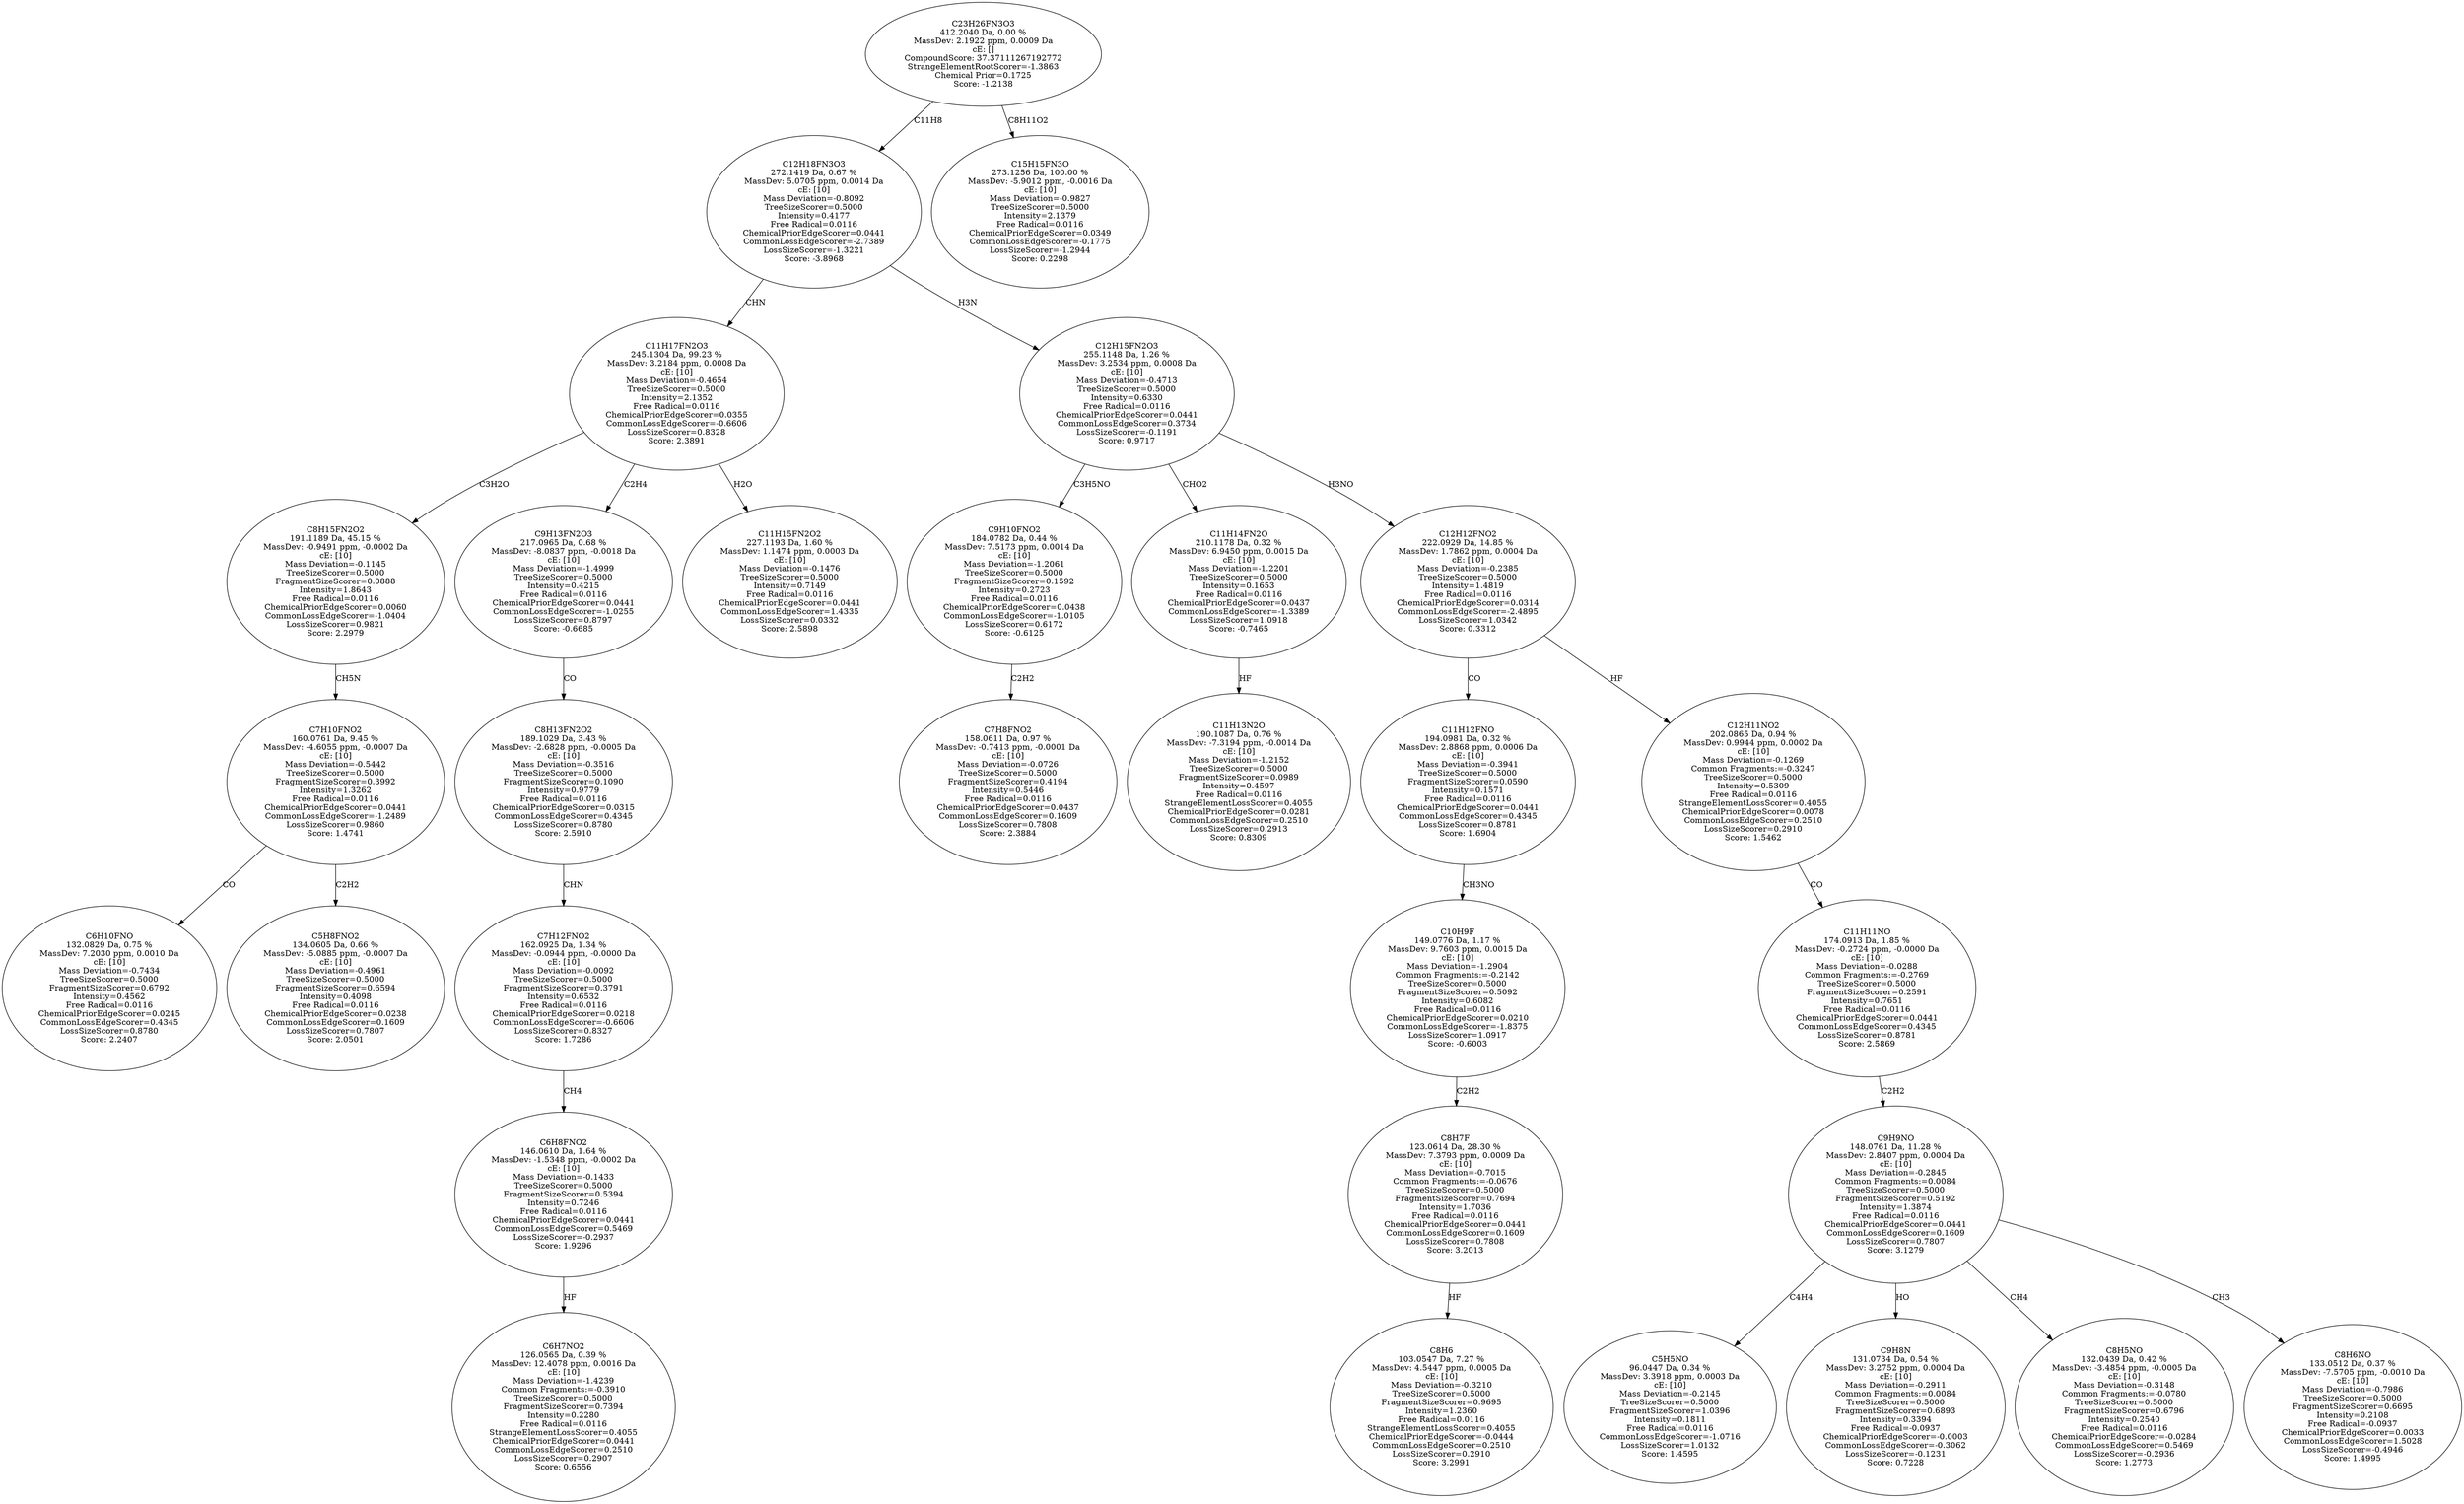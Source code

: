 strict digraph {
v1 [label="C6H10FNO\n132.0829 Da, 0.75 %\nMassDev: 7.2030 ppm, 0.0010 Da\ncE: [10]\nMass Deviation=-0.7434\nTreeSizeScorer=0.5000\nFragmentSizeScorer=0.6792\nIntensity=0.4562\nFree Radical=0.0116\nChemicalPriorEdgeScorer=0.0245\nCommonLossEdgeScorer=0.4345\nLossSizeScorer=0.8780\nScore: 2.2407"];
v2 [label="C5H8FNO2\n134.0605 Da, 0.66 %\nMassDev: -5.0885 ppm, -0.0007 Da\ncE: [10]\nMass Deviation=-0.4961\nTreeSizeScorer=0.5000\nFragmentSizeScorer=0.6594\nIntensity=0.4098\nFree Radical=0.0116\nChemicalPriorEdgeScorer=0.0238\nCommonLossEdgeScorer=0.1609\nLossSizeScorer=0.7807\nScore: 2.0501"];
v3 [label="C7H10FNO2\n160.0761 Da, 9.45 %\nMassDev: -4.6055 ppm, -0.0007 Da\ncE: [10]\nMass Deviation=-0.5442\nTreeSizeScorer=0.5000\nFragmentSizeScorer=0.3992\nIntensity=1.3262\nFree Radical=0.0116\nChemicalPriorEdgeScorer=0.0441\nCommonLossEdgeScorer=-1.2489\nLossSizeScorer=0.9860\nScore: 1.4741"];
v4 [label="C8H15FN2O2\n191.1189 Da, 45.15 %\nMassDev: -0.9491 ppm, -0.0002 Da\ncE: [10]\nMass Deviation=-0.1145\nTreeSizeScorer=0.5000\nFragmentSizeScorer=0.0888\nIntensity=1.8643\nFree Radical=0.0116\nChemicalPriorEdgeScorer=0.0060\nCommonLossEdgeScorer=-1.0404\nLossSizeScorer=0.9821\nScore: 2.2979"];
v5 [label="C6H7NO2\n126.0565 Da, 0.39 %\nMassDev: 12.4078 ppm, 0.0016 Da\ncE: [10]\nMass Deviation=-1.4239\nCommon Fragments:=-0.3910\nTreeSizeScorer=0.5000\nFragmentSizeScorer=0.7394\nIntensity=0.2280\nFree Radical=0.0116\nStrangeElementLossScorer=0.4055\nChemicalPriorEdgeScorer=0.0441\nCommonLossEdgeScorer=0.2510\nLossSizeScorer=0.2907\nScore: 0.6556"];
v6 [label="C6H8FNO2\n146.0610 Da, 1.64 %\nMassDev: -1.5348 ppm, -0.0002 Da\ncE: [10]\nMass Deviation=-0.1433\nTreeSizeScorer=0.5000\nFragmentSizeScorer=0.5394\nIntensity=0.7246\nFree Radical=0.0116\nChemicalPriorEdgeScorer=0.0441\nCommonLossEdgeScorer=0.5469\nLossSizeScorer=-0.2937\nScore: 1.9296"];
v7 [label="C7H12FNO2\n162.0925 Da, 1.34 %\nMassDev: -0.0944 ppm, -0.0000 Da\ncE: [10]\nMass Deviation=-0.0092\nTreeSizeScorer=0.5000\nFragmentSizeScorer=0.3791\nIntensity=0.6532\nFree Radical=0.0116\nChemicalPriorEdgeScorer=0.0218\nCommonLossEdgeScorer=-0.6606\nLossSizeScorer=0.8327\nScore: 1.7286"];
v8 [label="C8H13FN2O2\n189.1029 Da, 3.43 %\nMassDev: -2.6828 ppm, -0.0005 Da\ncE: [10]\nMass Deviation=-0.3516\nTreeSizeScorer=0.5000\nFragmentSizeScorer=0.1090\nIntensity=0.9779\nFree Radical=0.0116\nChemicalPriorEdgeScorer=0.0315\nCommonLossEdgeScorer=0.4345\nLossSizeScorer=0.8780\nScore: 2.5910"];
v9 [label="C9H13FN2O3\n217.0965 Da, 0.68 %\nMassDev: -8.0837 ppm, -0.0018 Da\ncE: [10]\nMass Deviation=-1.4999\nTreeSizeScorer=0.5000\nIntensity=0.4215\nFree Radical=0.0116\nChemicalPriorEdgeScorer=0.0441\nCommonLossEdgeScorer=-1.0255\nLossSizeScorer=0.8797\nScore: -0.6685"];
v10 [label="C11H15FN2O2\n227.1193 Da, 1.60 %\nMassDev: 1.1474 ppm, 0.0003 Da\ncE: [10]\nMass Deviation=-0.1476\nTreeSizeScorer=0.5000\nIntensity=0.7149\nFree Radical=0.0116\nChemicalPriorEdgeScorer=0.0441\nCommonLossEdgeScorer=1.4335\nLossSizeScorer=0.0332\nScore: 2.5898"];
v11 [label="C11H17FN2O3\n245.1304 Da, 99.23 %\nMassDev: 3.2184 ppm, 0.0008 Da\ncE: [10]\nMass Deviation=-0.4654\nTreeSizeScorer=0.5000\nIntensity=2.1352\nFree Radical=0.0116\nChemicalPriorEdgeScorer=0.0355\nCommonLossEdgeScorer=-0.6606\nLossSizeScorer=0.8328\nScore: 2.3891"];
v12 [label="C7H8FNO2\n158.0611 Da, 0.97 %\nMassDev: -0.7413 ppm, -0.0001 Da\ncE: [10]\nMass Deviation=-0.0726\nTreeSizeScorer=0.5000\nFragmentSizeScorer=0.4194\nIntensity=0.5446\nFree Radical=0.0116\nChemicalPriorEdgeScorer=0.0437\nCommonLossEdgeScorer=0.1609\nLossSizeScorer=0.7808\nScore: 2.3884"];
v13 [label="C9H10FNO2\n184.0782 Da, 0.44 %\nMassDev: 7.5173 ppm, 0.0014 Da\ncE: [10]\nMass Deviation=-1.2061\nTreeSizeScorer=0.5000\nFragmentSizeScorer=0.1592\nIntensity=0.2723\nFree Radical=0.0116\nChemicalPriorEdgeScorer=0.0438\nCommonLossEdgeScorer=-1.0105\nLossSizeScorer=0.6172\nScore: -0.6125"];
v14 [label="C11H13N2O\n190.1087 Da, 0.76 %\nMassDev: -7.3194 ppm, -0.0014 Da\ncE: [10]\nMass Deviation=-1.2152\nTreeSizeScorer=0.5000\nFragmentSizeScorer=0.0989\nIntensity=0.4597\nFree Radical=0.0116\nStrangeElementLossScorer=0.4055\nChemicalPriorEdgeScorer=0.0281\nCommonLossEdgeScorer=0.2510\nLossSizeScorer=0.2913\nScore: 0.8309"];
v15 [label="C11H14FN2O\n210.1178 Da, 0.32 %\nMassDev: 6.9450 ppm, 0.0015 Da\ncE: [10]\nMass Deviation=-1.2201\nTreeSizeScorer=0.5000\nIntensity=0.1653\nFree Radical=0.0116\nChemicalPriorEdgeScorer=0.0437\nCommonLossEdgeScorer=-1.3389\nLossSizeScorer=1.0918\nScore: -0.7465"];
v16 [label="C8H6\n103.0547 Da, 7.27 %\nMassDev: 4.5447 ppm, 0.0005 Da\ncE: [10]\nMass Deviation=-0.3210\nTreeSizeScorer=0.5000\nFragmentSizeScorer=0.9695\nIntensity=1.2360\nFree Radical=0.0116\nStrangeElementLossScorer=0.4055\nChemicalPriorEdgeScorer=-0.0444\nCommonLossEdgeScorer=0.2510\nLossSizeScorer=0.2910\nScore: 3.2991"];
v17 [label="C8H7F\n123.0614 Da, 28.30 %\nMassDev: 7.3793 ppm, 0.0009 Da\ncE: [10]\nMass Deviation=-0.7015\nCommon Fragments:=-0.0676\nTreeSizeScorer=0.5000\nFragmentSizeScorer=0.7694\nIntensity=1.7036\nFree Radical=0.0116\nChemicalPriorEdgeScorer=0.0441\nCommonLossEdgeScorer=0.1609\nLossSizeScorer=0.7808\nScore: 3.2013"];
v18 [label="C10H9F\n149.0776 Da, 1.17 %\nMassDev: 9.7603 ppm, 0.0015 Da\ncE: [10]\nMass Deviation=-1.2904\nCommon Fragments:=-0.2142\nTreeSizeScorer=0.5000\nFragmentSizeScorer=0.5092\nIntensity=0.6082\nFree Radical=0.0116\nChemicalPriorEdgeScorer=0.0210\nCommonLossEdgeScorer=-1.8375\nLossSizeScorer=1.0917\nScore: -0.6003"];
v19 [label="C11H12FNO\n194.0981 Da, 0.32 %\nMassDev: 2.8868 ppm, 0.0006 Da\ncE: [10]\nMass Deviation=-0.3941\nTreeSizeScorer=0.5000\nFragmentSizeScorer=0.0590\nIntensity=0.1571\nFree Radical=0.0116\nChemicalPriorEdgeScorer=0.0441\nCommonLossEdgeScorer=0.4345\nLossSizeScorer=0.8781\nScore: 1.6904"];
v20 [label="C5H5NO\n96.0447 Da, 0.34 %\nMassDev: 3.3918 ppm, 0.0003 Da\ncE: [10]\nMass Deviation=-0.2145\nTreeSizeScorer=0.5000\nFragmentSizeScorer=1.0396\nIntensity=0.1811\nFree Radical=0.0116\nCommonLossEdgeScorer=-1.0716\nLossSizeScorer=1.0132\nScore: 1.4595"];
v21 [label="C9H8N\n131.0734 Da, 0.54 %\nMassDev: 3.2752 ppm, 0.0004 Da\ncE: [10]\nMass Deviation=-0.2911\nCommon Fragments:=0.0084\nTreeSizeScorer=0.5000\nFragmentSizeScorer=0.6893\nIntensity=0.3394\nFree Radical=-0.0937\nChemicalPriorEdgeScorer=-0.0003\nCommonLossEdgeScorer=-0.3062\nLossSizeScorer=-0.1231\nScore: 0.7228"];
v22 [label="C8H5NO\n132.0439 Da, 0.42 %\nMassDev: -3.4854 ppm, -0.0005 Da\ncE: [10]\nMass Deviation=-0.3148\nCommon Fragments:=-0.0780\nTreeSizeScorer=0.5000\nFragmentSizeScorer=0.6796\nIntensity=0.2540\nFree Radical=0.0116\nChemicalPriorEdgeScorer=-0.0284\nCommonLossEdgeScorer=0.5469\nLossSizeScorer=-0.2936\nScore: 1.2773"];
v23 [label="C8H6NO\n133.0512 Da, 0.37 %\nMassDev: -7.5705 ppm, -0.0010 Da\ncE: [10]\nMass Deviation=-0.7986\nTreeSizeScorer=0.5000\nFragmentSizeScorer=0.6695\nIntensity=0.2108\nFree Radical=-0.0937\nChemicalPriorEdgeScorer=0.0033\nCommonLossEdgeScorer=1.5028\nLossSizeScorer=-0.4946\nScore: 1.4995"];
v24 [label="C9H9NO\n148.0761 Da, 11.28 %\nMassDev: 2.8407 ppm, 0.0004 Da\ncE: [10]\nMass Deviation=-0.2845\nCommon Fragments:=0.0084\nTreeSizeScorer=0.5000\nFragmentSizeScorer=0.5192\nIntensity=1.3874\nFree Radical=0.0116\nChemicalPriorEdgeScorer=0.0441\nCommonLossEdgeScorer=0.1609\nLossSizeScorer=0.7807\nScore: 3.1279"];
v25 [label="C11H11NO\n174.0913 Da, 1.85 %\nMassDev: -0.2724 ppm, -0.0000 Da\ncE: [10]\nMass Deviation=-0.0288\nCommon Fragments:=-0.2769\nTreeSizeScorer=0.5000\nFragmentSizeScorer=0.2591\nIntensity=0.7651\nFree Radical=0.0116\nChemicalPriorEdgeScorer=0.0441\nCommonLossEdgeScorer=0.4345\nLossSizeScorer=0.8781\nScore: 2.5869"];
v26 [label="C12H11NO2\n202.0865 Da, 0.94 %\nMassDev: 0.9944 ppm, 0.0002 Da\ncE: [10]\nMass Deviation=-0.1269\nCommon Fragments:=-0.3247\nTreeSizeScorer=0.5000\nIntensity=0.5309\nFree Radical=0.0116\nStrangeElementLossScorer=0.4055\nChemicalPriorEdgeScorer=0.0078\nCommonLossEdgeScorer=0.2510\nLossSizeScorer=0.2910\nScore: 1.5462"];
v27 [label="C12H12FNO2\n222.0929 Da, 14.85 %\nMassDev: 1.7862 ppm, 0.0004 Da\ncE: [10]\nMass Deviation=-0.2385\nTreeSizeScorer=0.5000\nIntensity=1.4819\nFree Radical=0.0116\nChemicalPriorEdgeScorer=0.0314\nCommonLossEdgeScorer=-2.4895\nLossSizeScorer=1.0342\nScore: 0.3312"];
v28 [label="C12H15FN2O3\n255.1148 Da, 1.26 %\nMassDev: 3.2534 ppm, 0.0008 Da\ncE: [10]\nMass Deviation=-0.4713\nTreeSizeScorer=0.5000\nIntensity=0.6330\nFree Radical=0.0116\nChemicalPriorEdgeScorer=0.0441\nCommonLossEdgeScorer=0.3734\nLossSizeScorer=-0.1191\nScore: 0.9717"];
v29 [label="C12H18FN3O3\n272.1419 Da, 0.67 %\nMassDev: 5.0705 ppm, 0.0014 Da\ncE: [10]\nMass Deviation=-0.8092\nTreeSizeScorer=0.5000\nIntensity=0.4177\nFree Radical=0.0116\nChemicalPriorEdgeScorer=0.0441\nCommonLossEdgeScorer=-2.7389\nLossSizeScorer=-1.3221\nScore: -3.8968"];
v30 [label="C15H15FN3O\n273.1256 Da, 100.00 %\nMassDev: -5.9012 ppm, -0.0016 Da\ncE: [10]\nMass Deviation=-0.9827\nTreeSizeScorer=0.5000\nIntensity=2.1379\nFree Radical=0.0116\nChemicalPriorEdgeScorer=0.0349\nCommonLossEdgeScorer=-0.1775\nLossSizeScorer=-1.2944\nScore: 0.2298"];
v31 [label="C23H26FN3O3\n412.2040 Da, 0.00 %\nMassDev: 2.1922 ppm, 0.0009 Da\ncE: []\nCompoundScore: 37.37111267192772\nStrangeElementRootScorer=-1.3863\nChemical Prior=0.1725\nScore: -1.2138"];
v3 -> v1 [label="CO"];
v3 -> v2 [label="C2H2"];
v4 -> v3 [label="CH5N"];
v11 -> v4 [label="C3H2O"];
v6 -> v5 [label="HF"];
v7 -> v6 [label="CH4"];
v8 -> v7 [label="CHN"];
v9 -> v8 [label="CO"];
v11 -> v9 [label="C2H4"];
v11 -> v10 [label="H2O"];
v29 -> v11 [label="CHN"];
v13 -> v12 [label="C2H2"];
v28 -> v13 [label="C3H5NO"];
v15 -> v14 [label="HF"];
v28 -> v15 [label="CHO2"];
v17 -> v16 [label="HF"];
v18 -> v17 [label="C2H2"];
v19 -> v18 [label="CH3NO"];
v27 -> v19 [label="CO"];
v24 -> v20 [label="C4H4"];
v24 -> v21 [label="HO"];
v24 -> v22 [label="CH4"];
v24 -> v23 [label="CH3"];
v25 -> v24 [label="C2H2"];
v26 -> v25 [label="CO"];
v27 -> v26 [label="HF"];
v28 -> v27 [label="H3NO"];
v29 -> v28 [label="H3N"];
v31 -> v29 [label="C11H8"];
v31 -> v30 [label="C8H11O2"];
}